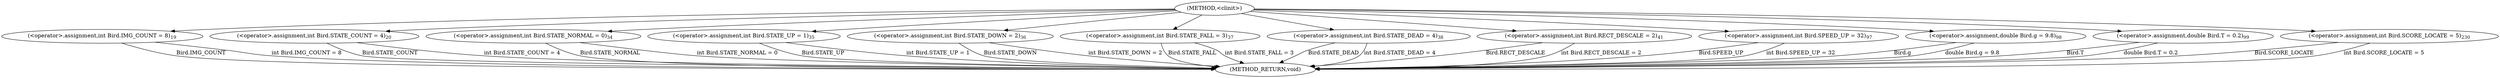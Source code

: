digraph "&lt;clinit&gt;" {  
"1391" [label = <(METHOD,&lt;clinit&gt;)> ]
"1454" [label = <(METHOD_RETURN,void)> ]
"1393" [label = <(&lt;operator&gt;.assignment,int Bird.IMG_COUNT = 8)<SUB>19</SUB>> ]
"1398" [label = <(&lt;operator&gt;.assignment,int Bird.STATE_COUNT = 4)<SUB>20</SUB>> ]
"1403" [label = <(&lt;operator&gt;.assignment,int Bird.STATE_NORMAL = 0)<SUB>34</SUB>> ]
"1408" [label = <(&lt;operator&gt;.assignment,int Bird.STATE_UP = 1)<SUB>35</SUB>> ]
"1413" [label = <(&lt;operator&gt;.assignment,int Bird.STATE_DOWN = 2)<SUB>36</SUB>> ]
"1418" [label = <(&lt;operator&gt;.assignment,int Bird.STATE_FALL = 3)<SUB>37</SUB>> ]
"1423" [label = <(&lt;operator&gt;.assignment,int Bird.STATE_DEAD = 4)<SUB>38</SUB>> ]
"1428" [label = <(&lt;operator&gt;.assignment,int Bird.RECT_DESCALE = 2)<SUB>41</SUB>> ]
"1433" [label = <(&lt;operator&gt;.assignment,int Bird.SPEED_UP = 32)<SUB>97</SUB>> ]
"1438" [label = <(&lt;operator&gt;.assignment,double Bird.g = 9.8)<SUB>98</SUB>> ]
"1443" [label = <(&lt;operator&gt;.assignment,double Bird.T = 0.2)<SUB>99</SUB>> ]
"1448" [label = <(&lt;operator&gt;.assignment,int Bird.SCORE_LOCATE = 5)<SUB>230</SUB>> ]
"1393" [label = <(&lt;operator&gt;.assignment,int Bird.IMG_COUNT = 8)<SUB>19</SUB>> ]
"1393" [label = <(&lt;operator&gt;.assignment,int Bird.IMG_COUNT = 8)<SUB>19</SUB>> ]
"1398" [label = <(&lt;operator&gt;.assignment,int Bird.STATE_COUNT = 4)<SUB>20</SUB>> ]
"1398" [label = <(&lt;operator&gt;.assignment,int Bird.STATE_COUNT = 4)<SUB>20</SUB>> ]
"1403" [label = <(&lt;operator&gt;.assignment,int Bird.STATE_NORMAL = 0)<SUB>34</SUB>> ]
"1403" [label = <(&lt;operator&gt;.assignment,int Bird.STATE_NORMAL = 0)<SUB>34</SUB>> ]
"1408" [label = <(&lt;operator&gt;.assignment,int Bird.STATE_UP = 1)<SUB>35</SUB>> ]
"1408" [label = <(&lt;operator&gt;.assignment,int Bird.STATE_UP = 1)<SUB>35</SUB>> ]
"1413" [label = <(&lt;operator&gt;.assignment,int Bird.STATE_DOWN = 2)<SUB>36</SUB>> ]
"1413" [label = <(&lt;operator&gt;.assignment,int Bird.STATE_DOWN = 2)<SUB>36</SUB>> ]
"1418" [label = <(&lt;operator&gt;.assignment,int Bird.STATE_FALL = 3)<SUB>37</SUB>> ]
"1418" [label = <(&lt;operator&gt;.assignment,int Bird.STATE_FALL = 3)<SUB>37</SUB>> ]
"1423" [label = <(&lt;operator&gt;.assignment,int Bird.STATE_DEAD = 4)<SUB>38</SUB>> ]
"1423" [label = <(&lt;operator&gt;.assignment,int Bird.STATE_DEAD = 4)<SUB>38</SUB>> ]
"1428" [label = <(&lt;operator&gt;.assignment,int Bird.RECT_DESCALE = 2)<SUB>41</SUB>> ]
"1428" [label = <(&lt;operator&gt;.assignment,int Bird.RECT_DESCALE = 2)<SUB>41</SUB>> ]
"1433" [label = <(&lt;operator&gt;.assignment,int Bird.SPEED_UP = 32)<SUB>97</SUB>> ]
"1433" [label = <(&lt;operator&gt;.assignment,int Bird.SPEED_UP = 32)<SUB>97</SUB>> ]
"1438" [label = <(&lt;operator&gt;.assignment,double Bird.g = 9.8)<SUB>98</SUB>> ]
"1438" [label = <(&lt;operator&gt;.assignment,double Bird.g = 9.8)<SUB>98</SUB>> ]
"1443" [label = <(&lt;operator&gt;.assignment,double Bird.T = 0.2)<SUB>99</SUB>> ]
"1443" [label = <(&lt;operator&gt;.assignment,double Bird.T = 0.2)<SUB>99</SUB>> ]
"1448" [label = <(&lt;operator&gt;.assignment,int Bird.SCORE_LOCATE = 5)<SUB>230</SUB>> ]
"1448" [label = <(&lt;operator&gt;.assignment,int Bird.SCORE_LOCATE = 5)<SUB>230</SUB>> ]
  "1393" -> "1454"  [ label = "Bird.IMG_COUNT"] 
  "1393" -> "1454"  [ label = "int Bird.IMG_COUNT = 8"] 
  "1398" -> "1454"  [ label = "Bird.STATE_COUNT"] 
  "1398" -> "1454"  [ label = "int Bird.STATE_COUNT = 4"] 
  "1403" -> "1454"  [ label = "Bird.STATE_NORMAL"] 
  "1403" -> "1454"  [ label = "int Bird.STATE_NORMAL = 0"] 
  "1408" -> "1454"  [ label = "Bird.STATE_UP"] 
  "1408" -> "1454"  [ label = "int Bird.STATE_UP = 1"] 
  "1413" -> "1454"  [ label = "Bird.STATE_DOWN"] 
  "1413" -> "1454"  [ label = "int Bird.STATE_DOWN = 2"] 
  "1418" -> "1454"  [ label = "Bird.STATE_FALL"] 
  "1418" -> "1454"  [ label = "int Bird.STATE_FALL = 3"] 
  "1423" -> "1454"  [ label = "Bird.STATE_DEAD"] 
  "1423" -> "1454"  [ label = "int Bird.STATE_DEAD = 4"] 
  "1428" -> "1454"  [ label = "Bird.RECT_DESCALE"] 
  "1428" -> "1454"  [ label = "int Bird.RECT_DESCALE = 2"] 
  "1433" -> "1454"  [ label = "Bird.SPEED_UP"] 
  "1433" -> "1454"  [ label = "int Bird.SPEED_UP = 32"] 
  "1438" -> "1454"  [ label = "Bird.g"] 
  "1438" -> "1454"  [ label = "double Bird.g = 9.8"] 
  "1443" -> "1454"  [ label = "Bird.T"] 
  "1443" -> "1454"  [ label = "double Bird.T = 0.2"] 
  "1448" -> "1454"  [ label = "Bird.SCORE_LOCATE"] 
  "1448" -> "1454"  [ label = "int Bird.SCORE_LOCATE = 5"] 
  "1391" -> "1393" 
  "1391" -> "1398" 
  "1391" -> "1403" 
  "1391" -> "1408" 
  "1391" -> "1413" 
  "1391" -> "1418" 
  "1391" -> "1423" 
  "1391" -> "1428" 
  "1391" -> "1433" 
  "1391" -> "1438" 
  "1391" -> "1443" 
  "1391" -> "1448" 
}
